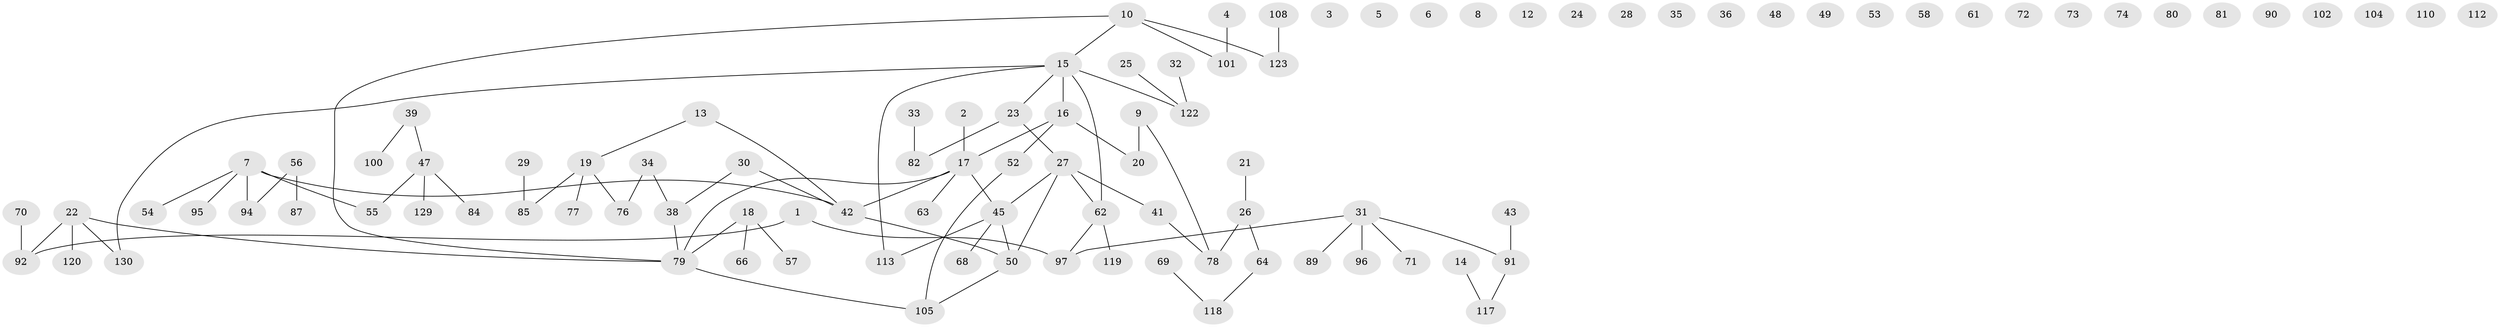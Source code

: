 // Generated by graph-tools (version 1.1) at 2025/23/03/03/25 07:23:29]
// undirected, 99 vertices, 87 edges
graph export_dot {
graph [start="1"]
  node [color=gray90,style=filled];
  1 [super="+115"];
  2 [super="+114"];
  3;
  4;
  5;
  6;
  7 [super="+83"];
  8;
  9 [super="+11"];
  10 [super="+86"];
  12;
  13;
  14;
  15 [super="+126"];
  16 [super="+44"];
  17 [super="+37"];
  18;
  19 [super="+59"];
  20 [super="+40"];
  21;
  22 [super="+132"];
  23 [super="+107"];
  24;
  25;
  26 [super="+75"];
  27 [super="+88"];
  28 [super="+46"];
  29;
  30;
  31 [super="+60"];
  32;
  33;
  34;
  35;
  36;
  38 [super="+116"];
  39;
  41;
  42 [super="+65"];
  43;
  45 [super="+67"];
  47 [super="+127"];
  48;
  49;
  50 [super="+51"];
  52;
  53;
  54;
  55;
  56 [super="+125"];
  57;
  58;
  61;
  62 [super="+124"];
  63;
  64;
  66;
  68;
  69;
  70;
  71;
  72;
  73;
  74;
  76 [super="+133"];
  77;
  78 [super="+103"];
  79 [super="+93"];
  80;
  81;
  82;
  84 [super="+98"];
  85 [super="+99"];
  87 [super="+111"];
  89;
  90;
  91 [super="+109"];
  92 [super="+106"];
  94 [super="+121"];
  95;
  96;
  97;
  100;
  101;
  102;
  104;
  105 [super="+131"];
  108;
  110;
  112;
  113;
  117;
  118;
  119;
  120;
  122 [super="+128"];
  123;
  129;
  130;
  1 -- 97;
  1 -- 92;
  2 -- 17;
  4 -- 101;
  7 -- 42;
  7 -- 54;
  7 -- 95;
  7 -- 55;
  7 -- 94;
  9 -- 78;
  9 -- 20;
  10 -- 123;
  10 -- 101;
  10 -- 79;
  10 -- 15;
  13 -- 19;
  13 -- 42;
  14 -- 117;
  15 -- 62;
  15 -- 122;
  15 -- 130;
  15 -- 113;
  15 -- 23;
  15 -- 16;
  16 -- 17;
  16 -- 52;
  16 -- 20;
  17 -- 63;
  17 -- 42;
  17 -- 45;
  17 -- 79;
  18 -- 57;
  18 -- 66;
  18 -- 79;
  19 -- 85;
  19 -- 77;
  19 -- 76;
  21 -- 26;
  22 -- 79;
  22 -- 92;
  22 -- 120;
  22 -- 130;
  23 -- 82;
  23 -- 27;
  25 -- 122;
  26 -- 64;
  26 -- 78;
  27 -- 62;
  27 -- 50;
  27 -- 41;
  27 -- 45;
  29 -- 85;
  30 -- 38;
  30 -- 42;
  31 -- 91;
  31 -- 96;
  31 -- 97;
  31 -- 89;
  31 -- 71;
  32 -- 122;
  33 -- 82;
  34 -- 38;
  34 -- 76;
  38 -- 79;
  39 -- 100;
  39 -- 47;
  41 -- 78;
  42 -- 50;
  43 -- 91;
  45 -- 68;
  45 -- 113;
  45 -- 50;
  47 -- 129;
  47 -- 55;
  47 -- 84;
  50 -- 105;
  52 -- 105;
  56 -- 94;
  56 -- 87;
  62 -- 97;
  62 -- 119 [weight=2];
  64 -- 118;
  69 -- 118;
  70 -- 92;
  79 -- 105;
  91 -- 117;
  108 -- 123;
}

